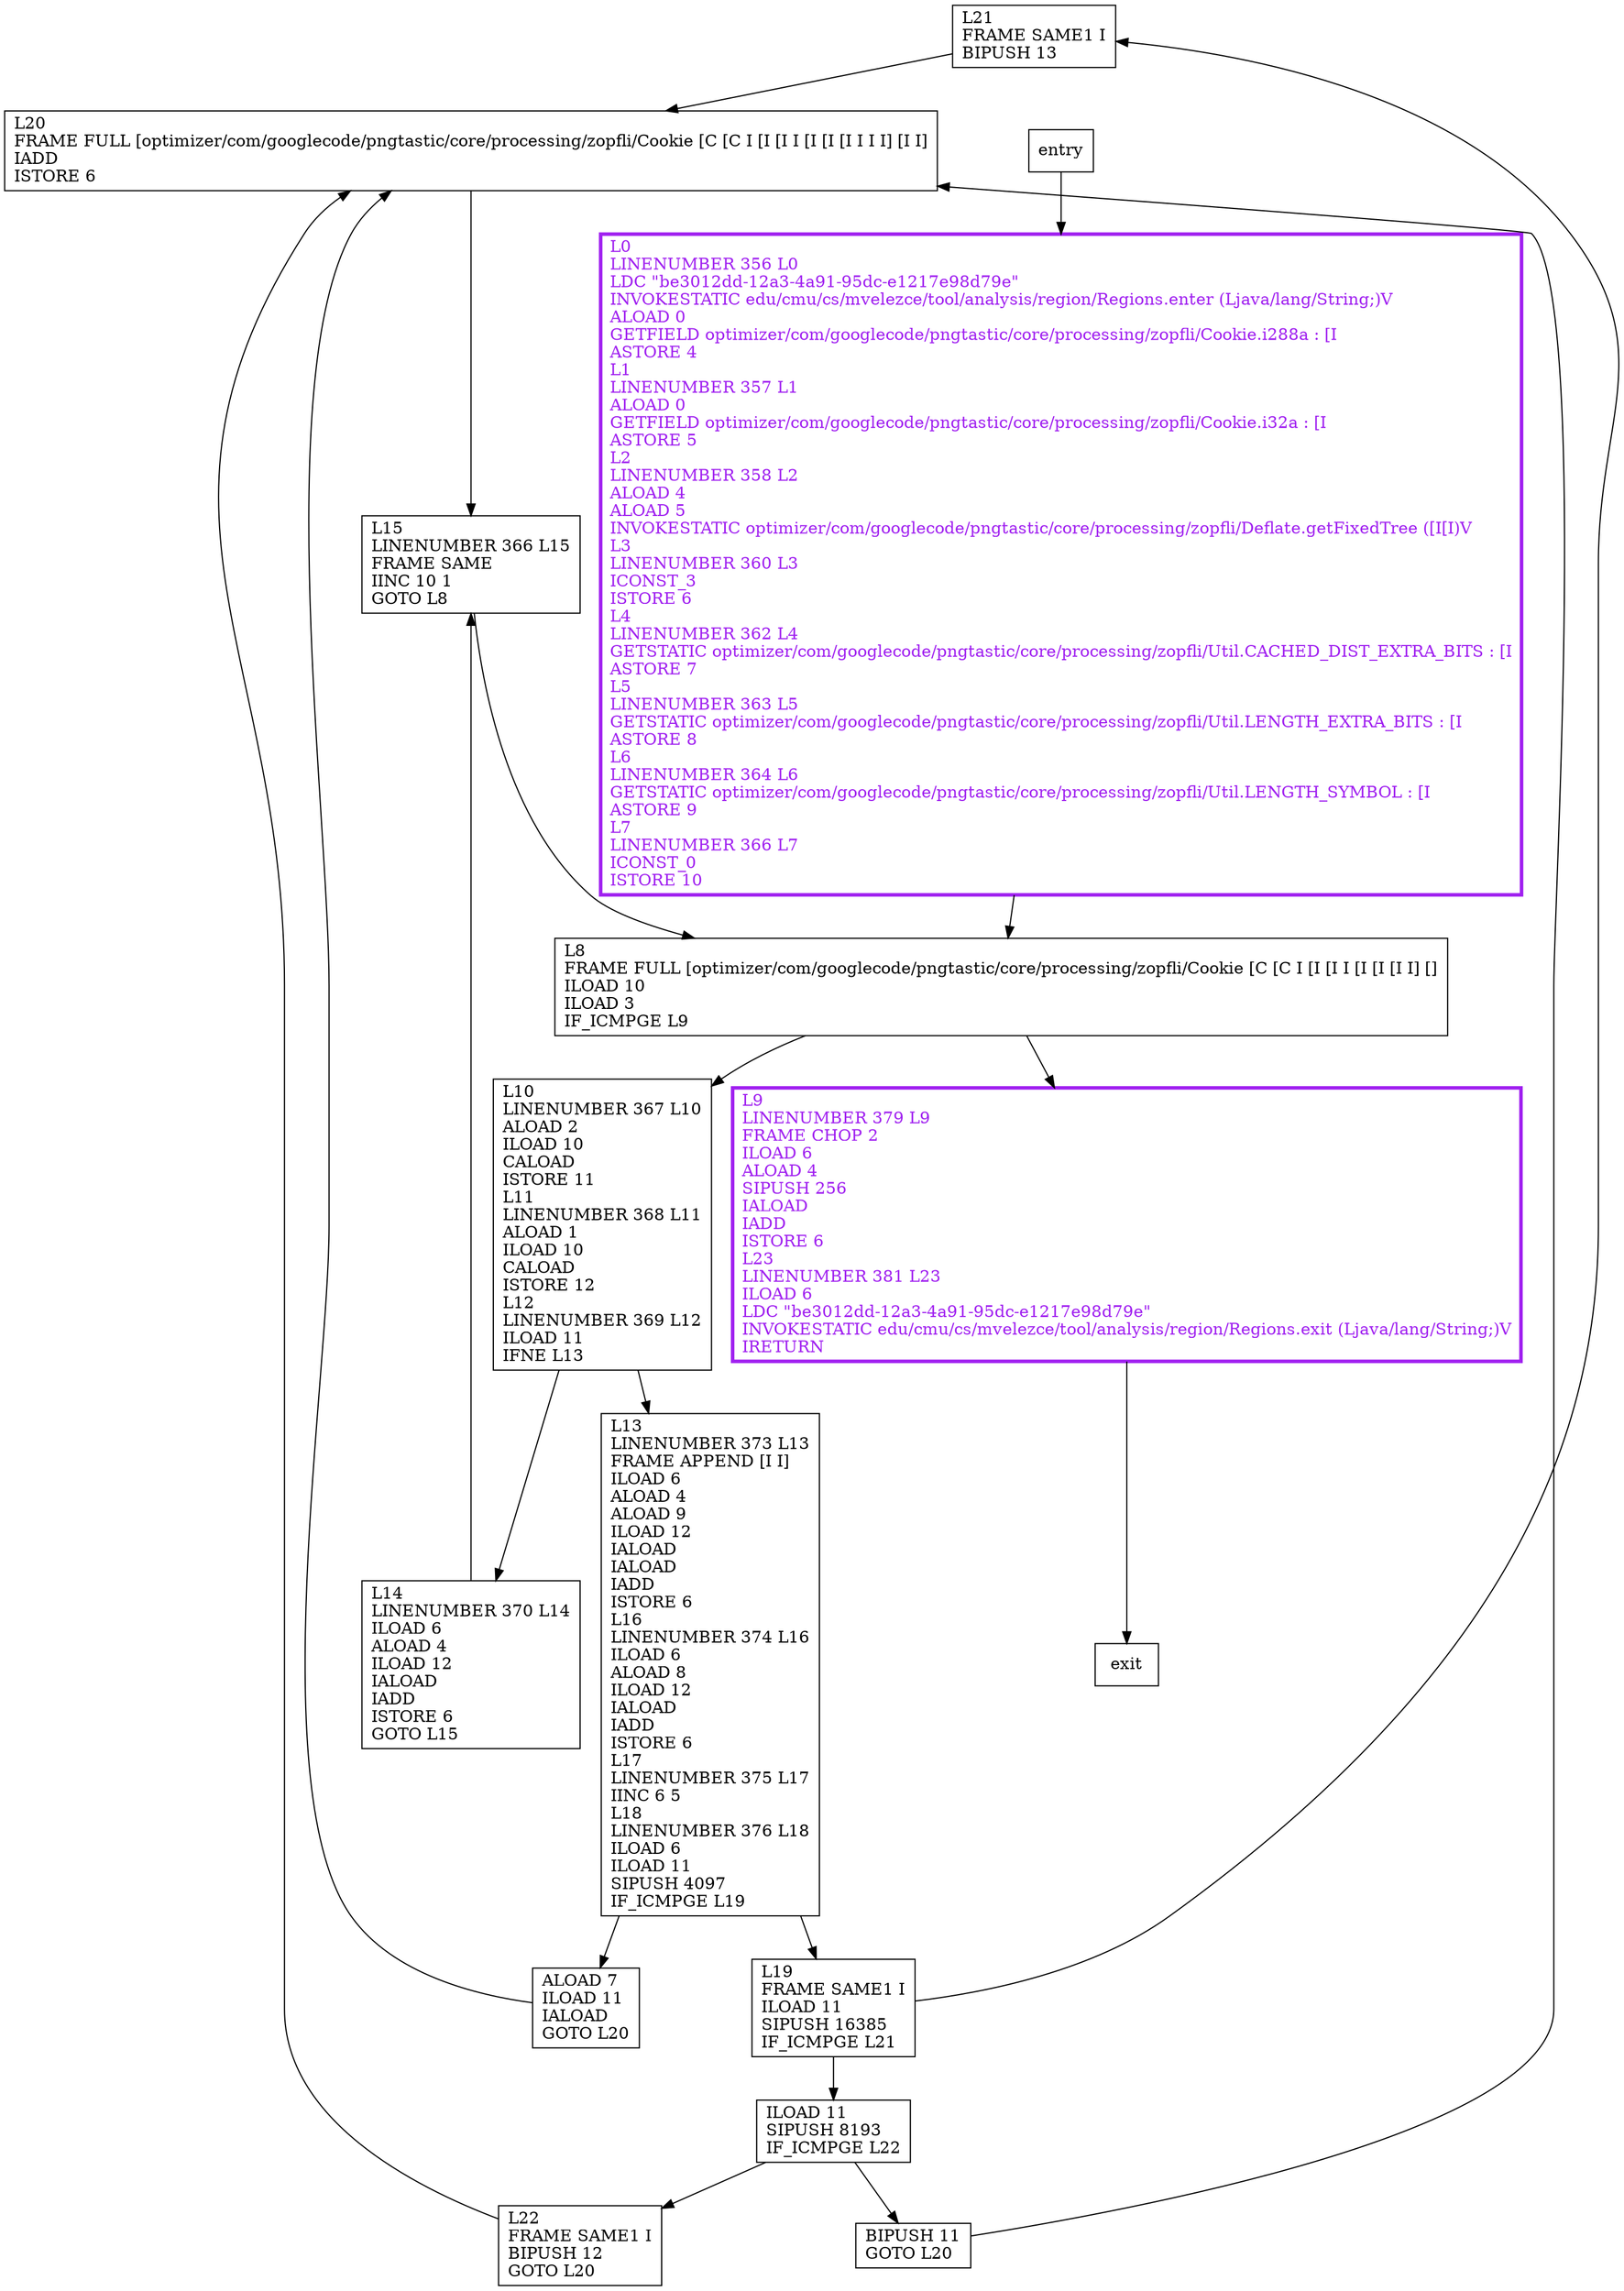 digraph calculateFixedBlockSize {
node [shape=record];
1959182111 [label="L21\lFRAME SAME1 I\lBIPUSH 13\l"];
225498756 [label="L15\lLINENUMBER 366 L15\lFRAME SAME\lIINC 10 1\lGOTO L8\l"];
1856628561 [label="L9\lLINENUMBER 379 L9\lFRAME CHOP 2\lILOAD 6\lALOAD 4\lSIPUSH 256\lIALOAD\lIADD\lISTORE 6\lL23\lLINENUMBER 381 L23\lILOAD 6\lLDC \"be3012dd-12a3-4a91-95dc-e1217e98d79e\"\lINVOKESTATIC edu/cmu/cs/mvelezce/tool/analysis/region/Regions.exit (Ljava/lang/String;)V\lIRETURN\l"];
1977731633 [label="L19\lFRAME SAME1 I\lILOAD 11\lSIPUSH 16385\lIF_ICMPGE L21\l"];
1193227544 [label="L8\lFRAME FULL [optimizer/com/googlecode/pngtastic/core/processing/zopfli/Cookie [C [C I [I [I I [I [I [I I] []\lILOAD 10\lILOAD 3\lIF_ICMPGE L9\l"];
210668783 [label="L10\lLINENUMBER 367 L10\lALOAD 2\lILOAD 10\lCALOAD\lISTORE 11\lL11\lLINENUMBER 368 L11\lALOAD 1\lILOAD 10\lCALOAD\lISTORE 12\lL12\lLINENUMBER 369 L12\lILOAD 11\lIFNE L13\l"];
252527604 [label="ILOAD 11\lSIPUSH 8193\lIF_ICMPGE L22\l"];
149231628 [label="L0\lLINENUMBER 356 L0\lLDC \"be3012dd-12a3-4a91-95dc-e1217e98d79e\"\lINVOKESTATIC edu/cmu/cs/mvelezce/tool/analysis/region/Regions.enter (Ljava/lang/String;)V\lALOAD 0\lGETFIELD optimizer/com/googlecode/pngtastic/core/processing/zopfli/Cookie.i288a : [I\lASTORE 4\lL1\lLINENUMBER 357 L1\lALOAD 0\lGETFIELD optimizer/com/googlecode/pngtastic/core/processing/zopfli/Cookie.i32a : [I\lASTORE 5\lL2\lLINENUMBER 358 L2\lALOAD 4\lALOAD 5\lINVOKESTATIC optimizer/com/googlecode/pngtastic/core/processing/zopfli/Deflate.getFixedTree ([I[I)V\lL3\lLINENUMBER 360 L3\lICONST_3\lISTORE 6\lL4\lLINENUMBER 362 L4\lGETSTATIC optimizer/com/googlecode/pngtastic/core/processing/zopfli/Util.CACHED_DIST_EXTRA_BITS : [I\lASTORE 7\lL5\lLINENUMBER 363 L5\lGETSTATIC optimizer/com/googlecode/pngtastic/core/processing/zopfli/Util.LENGTH_EXTRA_BITS : [I\lASTORE 8\lL6\lLINENUMBER 364 L6\lGETSTATIC optimizer/com/googlecode/pngtastic/core/processing/zopfli/Util.LENGTH_SYMBOL : [I\lASTORE 9\lL7\lLINENUMBER 366 L7\lICONST_0\lISTORE 10\l"];
206005214 [label="L13\lLINENUMBER 373 L13\lFRAME APPEND [I I]\lILOAD 6\lALOAD 4\lALOAD 9\lILOAD 12\lIALOAD\lIALOAD\lIADD\lISTORE 6\lL16\lLINENUMBER 374 L16\lILOAD 6\lALOAD 8\lILOAD 12\lIALOAD\lIADD\lISTORE 6\lL17\lLINENUMBER 375 L17\lIINC 6 5\lL18\lLINENUMBER 376 L18\lILOAD 6\lILOAD 11\lSIPUSH 4097\lIF_ICMPGE L19\l"];
902706651 [label="L22\lFRAME SAME1 I\lBIPUSH 12\lGOTO L20\l"];
750923554 [label="L14\lLINENUMBER 370 L14\lILOAD 6\lALOAD 4\lILOAD 12\lIALOAD\lIADD\lISTORE 6\lGOTO L15\l"];
1108283072 [label="ALOAD 7\lILOAD 11\lIALOAD\lGOTO L20\l"];
2139722396 [label="L20\lFRAME FULL [optimizer/com/googlecode/pngtastic/core/processing/zopfli/Cookie [C [C I [I [I I [I [I [I I I I] [I I]\lIADD\lISTORE 6\l"];
106974348 [label="BIPUSH 11\lGOTO L20\l"];
entry;
exit;
1959182111 -> 2139722396;
225498756 -> 1193227544;
1856628561 -> exit;
1977731633 -> 252527604;
1977731633 -> 1959182111;
1193227544 -> 210668783;
1193227544 -> 1856628561;
210668783 -> 206005214;
210668783 -> 750923554;
entry -> 149231628;
252527604 -> 902706651;
252527604 -> 106974348;
149231628 -> 1193227544;
206005214 -> 1977731633;
206005214 -> 1108283072;
902706651 -> 2139722396;
750923554 -> 225498756;
1108283072 -> 2139722396;
2139722396 -> 225498756;
106974348 -> 2139722396;
149231628[fontcolor="purple", penwidth=3, color="purple"];
1856628561[fontcolor="purple", penwidth=3, color="purple"];
}
